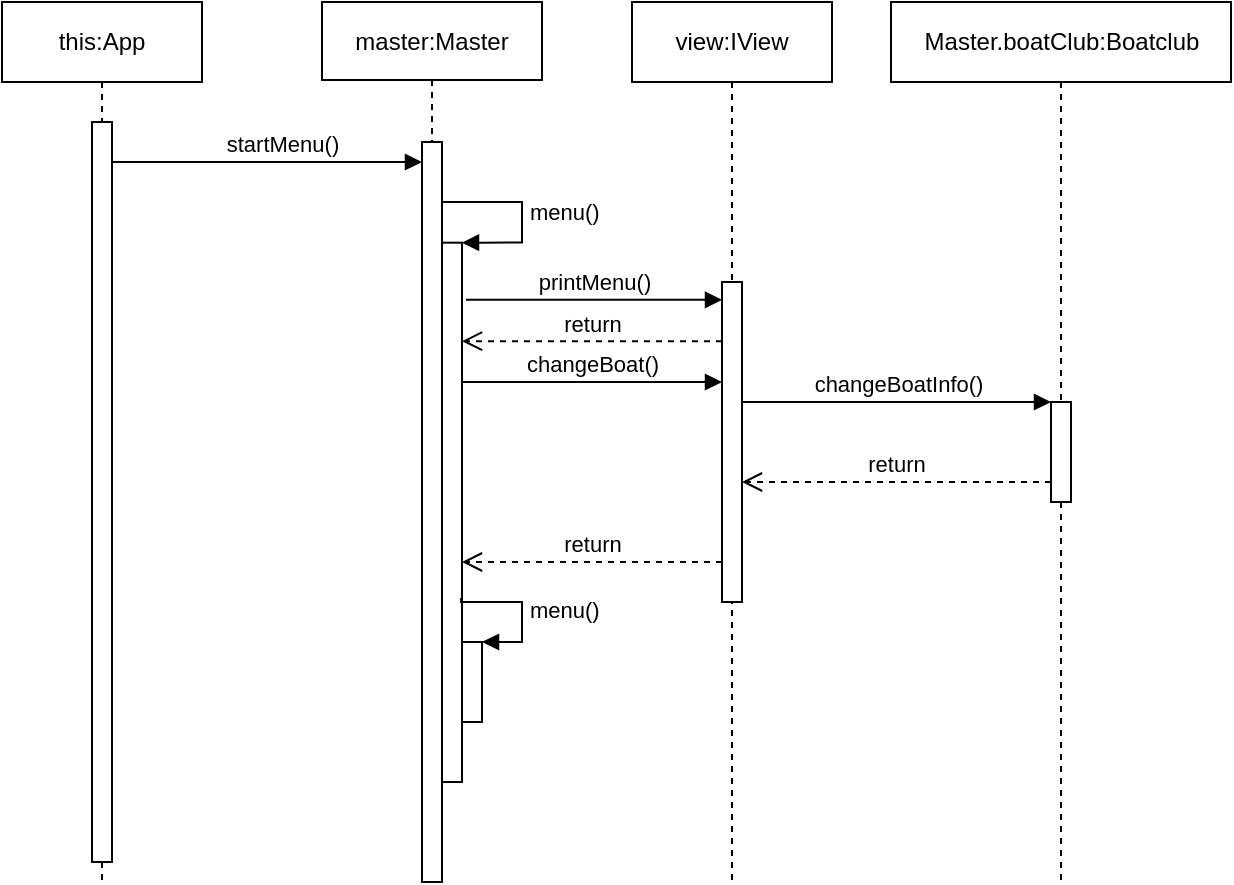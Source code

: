 <mxfile version="12.4.7" type="device"><diagram id="4VGbUYBcXMU4ZFWlW4Zq" name="Page-1"><mxGraphModel dx="1148" dy="681" grid="1" gridSize="10" guides="1" tooltips="1" connect="1" arrows="1" fold="1" page="1" pageScale="1" pageWidth="1400" pageHeight="850" math="0" shadow="0"><root><mxCell id="0"/><mxCell id="1" parent="0"/><mxCell id="eUJIrICszXOXy_nOFCC4-15" value="view:IView" style="shape=umlLifeline;perimeter=lifelinePerimeter;whiteSpace=wrap;html=1;container=1;collapsible=0;recursiveResize=0;outlineConnect=0;" vertex="1" parent="1"><mxGeometry x="485" y="40" width="100" height="440" as="geometry"/></mxCell><mxCell id="eUJIrICszXOXy_nOFCC4-16" value="" style="html=1;points=[];perimeter=orthogonalPerimeter;" vertex="1" parent="eUJIrICszXOXy_nOFCC4-15"><mxGeometry x="45" y="140" width="10" height="160" as="geometry"/></mxCell><mxCell id="eUJIrICszXOXy_nOFCC4-3" value="master:Master" style="shape=umlLifeline;perimeter=lifelinePerimeter;whiteSpace=wrap;html=1;container=1;collapsible=0;recursiveResize=0;outlineConnect=0;size=39;" vertex="1" parent="1"><mxGeometry x="330" y="40" width="110" height="440" as="geometry"/></mxCell><mxCell id="eUJIrICszXOXy_nOFCC4-10" value="" style="html=1;points=[];perimeter=orthogonalPerimeter;" vertex="1" parent="eUJIrICszXOXy_nOFCC4-3"><mxGeometry x="50" y="70" width="10" height="370" as="geometry"/></mxCell><mxCell id="eUJIrICszXOXy_nOFCC4-13" value="" style="html=1;points=[];perimeter=orthogonalPerimeter;" vertex="1" parent="1"><mxGeometry x="390" y="160.34" width="10" height="269.66" as="geometry"/></mxCell><mxCell id="eUJIrICszXOXy_nOFCC4-14" value="menu()" style="edgeStyle=orthogonalEdgeStyle;html=1;align=left;spacingLeft=2;endArrow=block;rounded=0;entryX=1;entryY=0;" edge="1" target="eUJIrICszXOXy_nOFCC4-13" parent="1" source="eUJIrICszXOXy_nOFCC4-10"><mxGeometry relative="1" as="geometry"><mxPoint x="399.5" y="178.167" as="sourcePoint"/><Array as="points"><mxPoint x="430" y="140"/><mxPoint x="430" y="161"/></Array></mxGeometry></mxCell><mxCell id="eUJIrICszXOXy_nOFCC4-22" value="printMenu()" style="html=1;verticalAlign=bottom;endArrow=block;exitX=1.2;exitY=0.106;exitDx=0;exitDy=0;exitPerimeter=0;" edge="1" parent="1" source="eUJIrICszXOXy_nOFCC4-13" target="eUJIrICszXOXy_nOFCC4-16"><mxGeometry width="80" relative="1" as="geometry"><mxPoint x="410" y="190" as="sourcePoint"/><mxPoint x="490" y="190" as="targetPoint"/><mxPoint as="offset"/></mxGeometry></mxCell><mxCell id="eUJIrICszXOXy_nOFCC4-23" value="return" style="html=1;verticalAlign=bottom;endArrow=open;dashed=1;endSize=8;" edge="1" parent="1" target="eUJIrICszXOXy_nOFCC4-13"><mxGeometry relative="1" as="geometry"><mxPoint x="530" y="209.58" as="sourcePoint"/><mxPoint x="450" y="209.58" as="targetPoint"/></mxGeometry></mxCell><mxCell id="eUJIrICszXOXy_nOFCC4-24" value="Master.boatClub:Boatclub" style="shape=umlLifeline;perimeter=lifelinePerimeter;whiteSpace=wrap;html=1;container=1;collapsible=0;recursiveResize=0;outlineConnect=0;" vertex="1" parent="1"><mxGeometry x="614.5" y="40" width="170" height="440" as="geometry"/></mxCell><mxCell id="eUJIrICszXOXy_nOFCC4-25" value="" style="html=1;points=[];perimeter=orthogonalPerimeter;" vertex="1" parent="eUJIrICszXOXy_nOFCC4-24"><mxGeometry x="80" y="200" width="10" height="50" as="geometry"/></mxCell><mxCell id="eUJIrICszXOXy_nOFCC4-26" value="changeBoatInfo()" style="html=1;verticalAlign=bottom;endArrow=block;entryX=0;entryY=0;" edge="1" target="eUJIrICszXOXy_nOFCC4-25" parent="1"><mxGeometry relative="1" as="geometry"><mxPoint x="540" y="240" as="sourcePoint"/></mxGeometry></mxCell><mxCell id="eUJIrICszXOXy_nOFCC4-58" value="return" style="html=1;verticalAlign=bottom;endArrow=open;dashed=1;endSize=8;" edge="1" parent="1" source="eUJIrICszXOXy_nOFCC4-16" target="eUJIrICszXOXy_nOFCC4-13"><mxGeometry relative="1" as="geometry"><mxPoint x="520" y="350" as="sourcePoint"/><mxPoint x="450" y="510" as="targetPoint"/><Array as="points"><mxPoint x="500" y="320"/></Array></mxGeometry></mxCell><mxCell id="eUJIrICszXOXy_nOFCC4-62" value="this:App" style="shape=umlLifeline;perimeter=lifelinePerimeter;whiteSpace=wrap;html=1;container=1;collapsible=0;recursiveResize=0;outlineConnect=0;" vertex="1" parent="1"><mxGeometry x="170" y="40" width="100" height="440" as="geometry"/></mxCell><mxCell id="eUJIrICszXOXy_nOFCC4-64" value="" style="html=1;points=[];perimeter=orthogonalPerimeter;" vertex="1" parent="eUJIrICszXOXy_nOFCC4-62"><mxGeometry x="45" y="60" width="10" height="370" as="geometry"/></mxCell><mxCell id="eUJIrICszXOXy_nOFCC4-66" value="startMenu()" style="html=1;verticalAlign=bottom;endArrow=block;" edge="1" parent="1" source="eUJIrICszXOXy_nOFCC4-64"><mxGeometry x="0.097" width="80" relative="1" as="geometry"><mxPoint x="230" y="120" as="sourcePoint"/><mxPoint x="380" y="120" as="targetPoint"/><mxPoint as="offset"/></mxGeometry></mxCell><mxCell id="eUJIrICszXOXy_nOFCC4-68" value="return" style="html=1;verticalAlign=bottom;endArrow=open;dashed=1;endSize=8;" edge="1" parent="1" target="eUJIrICszXOXy_nOFCC4-16"><mxGeometry relative="1" as="geometry"><mxPoint x="694.5" y="280" as="sourcePoint"/><mxPoint x="614.5" y="280" as="targetPoint"/></mxGeometry></mxCell><mxCell id="eUJIrICszXOXy_nOFCC4-69" value="changeBoat()" style="html=1;verticalAlign=bottom;endArrow=block;" edge="1" parent="1" target="eUJIrICszXOXy_nOFCC4-16"><mxGeometry width="80" relative="1" as="geometry"><mxPoint x="400" y="230" as="sourcePoint"/><mxPoint x="480" y="230" as="targetPoint"/></mxGeometry></mxCell><mxCell id="eUJIrICszXOXy_nOFCC4-70" value="" style="html=1;points=[];perimeter=orthogonalPerimeter;" vertex="1" parent="1"><mxGeometry x="400" y="360" width="10" height="40" as="geometry"/></mxCell><mxCell id="eUJIrICszXOXy_nOFCC4-71" value="menu()" style="edgeStyle=orthogonalEdgeStyle;html=1;align=left;spacingLeft=2;endArrow=block;rounded=0;entryX=1;entryY=0;exitX=0.95;exitY=0.659;exitDx=0;exitDy=0;exitPerimeter=0;" edge="1" target="eUJIrICszXOXy_nOFCC4-70" parent="1" source="eUJIrICszXOXy_nOFCC4-13"><mxGeometry relative="1" as="geometry"><mxPoint x="405" y="340" as="sourcePoint"/><Array as="points"><mxPoint x="400" y="340"/><mxPoint x="430" y="340"/><mxPoint x="430" y="360"/></Array></mxGeometry></mxCell></root></mxGraphModel></diagram></mxfile>